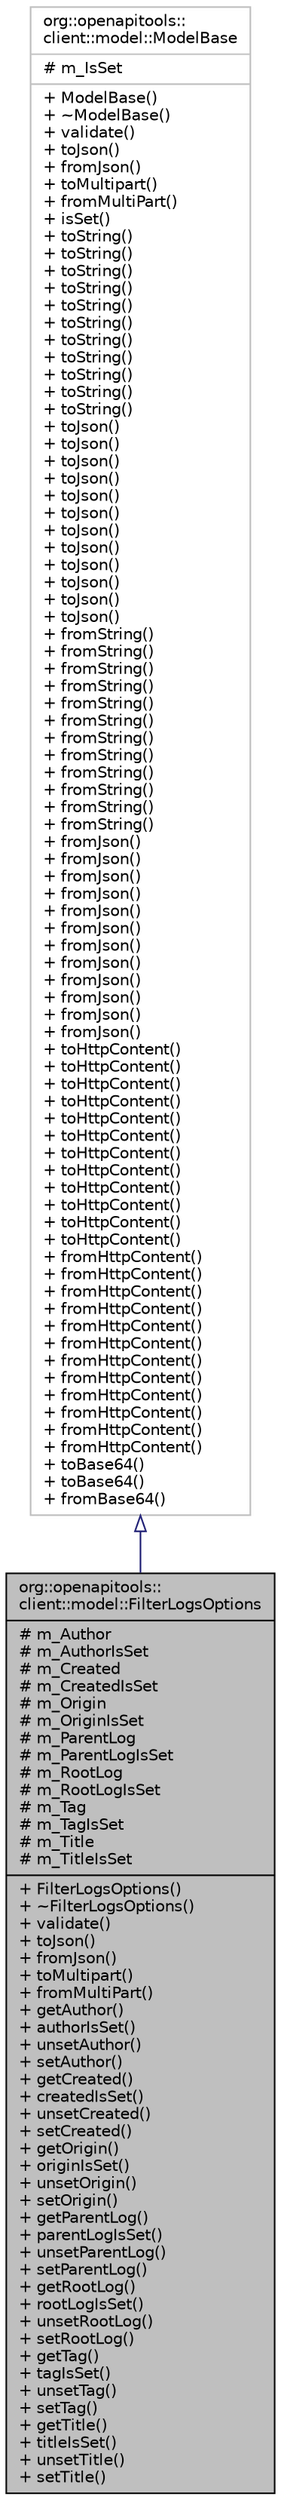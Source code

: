 digraph "org::openapitools::client::model::FilterLogsOptions"
{
 // INTERACTIVE_SVG=YES
 // LATEX_PDF_SIZE
  bgcolor="transparent";
  edge [fontname="Helvetica",fontsize="10",labelfontname="Helvetica",labelfontsize="10"];
  node [fontname="Helvetica",fontsize="10",shape=record];
  Node1 [label="{org::openapitools::\lclient::model::FilterLogsOptions\n|# m_Author\l# m_AuthorIsSet\l# m_Created\l# m_CreatedIsSet\l# m_Origin\l# m_OriginIsSet\l# m_ParentLog\l# m_ParentLogIsSet\l# m_RootLog\l# m_RootLogIsSet\l# m_Tag\l# m_TagIsSet\l# m_Title\l# m_TitleIsSet\l|+ FilterLogsOptions()\l+ ~FilterLogsOptions()\l+ validate()\l+ toJson()\l+ fromJson()\l+ toMultipart()\l+ fromMultiPart()\l+ getAuthor()\l+ authorIsSet()\l+ unsetAuthor()\l+ setAuthor()\l+ getCreated()\l+ createdIsSet()\l+ unsetCreated()\l+ setCreated()\l+ getOrigin()\l+ originIsSet()\l+ unsetOrigin()\l+ setOrigin()\l+ getParentLog()\l+ parentLogIsSet()\l+ unsetParentLog()\l+ setParentLog()\l+ getRootLog()\l+ rootLogIsSet()\l+ unsetRootLog()\l+ setRootLog()\l+ getTag()\l+ tagIsSet()\l+ unsetTag()\l+ setTag()\l+ getTitle()\l+ titleIsSet()\l+ unsetTitle()\l+ setTitle()\l}",height=0.2,width=0.4,color="black", fillcolor="grey75", style="filled", fontcolor="black",tooltip="Specifies the log related filter requirements for a request."];
  Node2 -> Node1 [dir="back",color="midnightblue",fontsize="10",style="solid",arrowtail="onormal",fontname="Helvetica"];
  Node2 [label="{org::openapitools::\lclient::model::ModelBase\n|# m_IsSet\l|+ ModelBase()\l+ ~ModelBase()\l+ validate()\l+ toJson()\l+ fromJson()\l+ toMultipart()\l+ fromMultiPart()\l+ isSet()\l+ toString()\l+ toString()\l+ toString()\l+ toString()\l+ toString()\l+ toString()\l+ toString()\l+ toString()\l+ toString()\l+ toString()\l+ toString()\l+ toJson()\l+ toJson()\l+ toJson()\l+ toJson()\l+ toJson()\l+ toJson()\l+ toJson()\l+ toJson()\l+ toJson()\l+ toJson()\l+ toJson()\l+ toJson()\l+ fromString()\l+ fromString()\l+ fromString()\l+ fromString()\l+ fromString()\l+ fromString()\l+ fromString()\l+ fromString()\l+ fromString()\l+ fromString()\l+ fromString()\l+ fromString()\l+ fromJson()\l+ fromJson()\l+ fromJson()\l+ fromJson()\l+ fromJson()\l+ fromJson()\l+ fromJson()\l+ fromJson()\l+ fromJson()\l+ fromJson()\l+ fromJson()\l+ fromJson()\l+ toHttpContent()\l+ toHttpContent()\l+ toHttpContent()\l+ toHttpContent()\l+ toHttpContent()\l+ toHttpContent()\l+ toHttpContent()\l+ toHttpContent()\l+ toHttpContent()\l+ toHttpContent()\l+ toHttpContent()\l+ toHttpContent()\l+ fromHttpContent()\l+ fromHttpContent()\l+ fromHttpContent()\l+ fromHttpContent()\l+ fromHttpContent()\l+ fromHttpContent()\l+ fromHttpContent()\l+ fromHttpContent()\l+ fromHttpContent()\l+ fromHttpContent()\l+ fromHttpContent()\l+ fromHttpContent()\l+ toBase64()\l+ toBase64()\l+ fromBase64()\l}",height=0.2,width=0.4,color="grey75",URL="$classorg_1_1openapitools_1_1client_1_1model_1_1_model_base.html",tooltip=" "];
}
